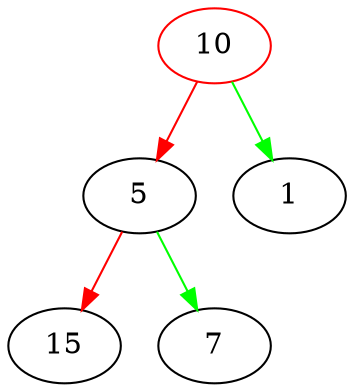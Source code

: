 digraph G{
10[color=red];
10->5[color=red];
5->15[color=red];
5->7[color=green];
10->1[color=green];
}
